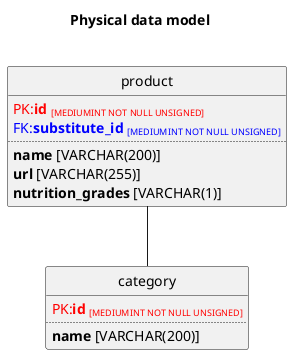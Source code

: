 @startuml

title Physical data model\n

/' = = = = = = = STYLE = = = = = = = '/
hide empty methods
hide circle
skinparam linetype ortho
skinparam class {
    BackgroundColor<<assoc>> lightblue
}

/' = = = = = = = MACRO = = = = = = = '/
!define rel(a,b,c,d,e) a c e
!define pyk(n,t="MEDIUMINT NOT NULL UNSIGNED") <font color="red">PK:<b>n</b> <size:09>[t]</size></font>
!define fnk(n,r,t="MEDIUMINT NOT NULL UNSIGNED") <font color="blue">FK:<b>n</b> <size:09>[t]</size></font>
!define att(n,u,s) {field} <b>n</b> [s]

/' = = = = = = = CLASSE = = = = = = = '/
class product
class category

/' = = = = = = = RELATION = = = = = = = '/
rel(product,1..,--,1..*,category)

/' = = = = = = = KEY = = = = = = = '/
class product {
    pyk(id)
    fnk(substitute_id,product.id)
    ..
}
class category {
    pyk(id)
    ..
}
/' = = = = = = = ATTRIBUTE = = = = = = = '/
class product {
    att(name,String,VARCHAR(200))
    att(url,String,VARCHAR(255))
    att(nutrition_grades,String,VARCHAR(1))
}
class category {
    att(name,String,VARCHAR(200))
}
@enduml
